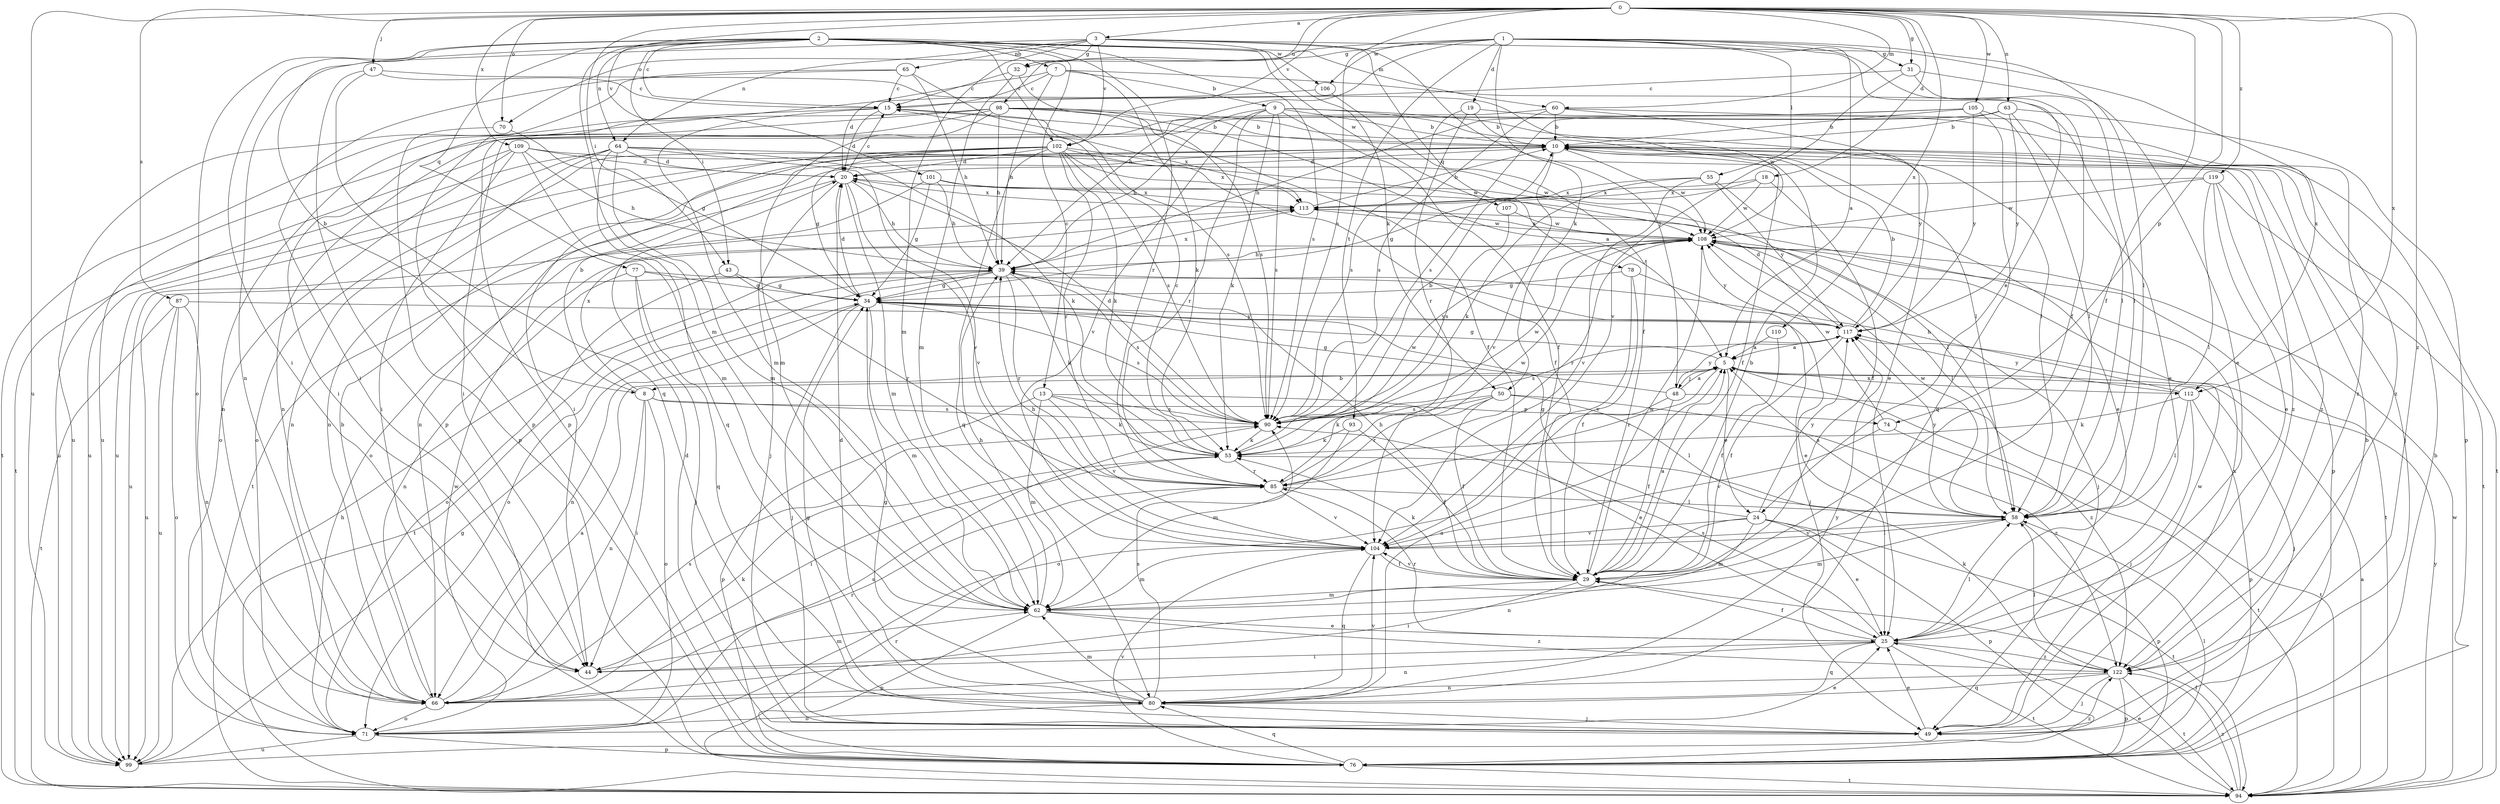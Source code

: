 strict digraph  {
0;
1;
2;
3;
5;
7;
8;
9;
10;
13;
15;
18;
19;
20;
24;
25;
29;
31;
32;
34;
39;
43;
44;
47;
48;
49;
50;
53;
55;
58;
60;
62;
63;
64;
65;
66;
70;
71;
74;
76;
77;
78;
80;
85;
87;
90;
93;
94;
98;
99;
101;
102;
104;
105;
106;
107;
108;
109;
110;
112;
113;
117;
119;
122;
0 -> 3  [label=a];
0 -> 18  [label=d];
0 -> 29  [label=f];
0 -> 31  [label=g];
0 -> 43  [label=i];
0 -> 47  [label=j];
0 -> 60  [label=m];
0 -> 63  [label=n];
0 -> 70  [label=o];
0 -> 74  [label=p];
0 -> 87  [label=s];
0 -> 90  [label=s];
0 -> 98  [label=u];
0 -> 99  [label=u];
0 -> 101  [label=v];
0 -> 102  [label=v];
0 -> 105  [label=w];
0 -> 109  [label=x];
0 -> 110  [label=x];
0 -> 112  [label=x];
0 -> 119  [label=z];
0 -> 122  [label=z];
1 -> 5  [label=a];
1 -> 19  [label=d];
1 -> 24  [label=e];
1 -> 29  [label=f];
1 -> 31  [label=g];
1 -> 32  [label=g];
1 -> 39  [label=h];
1 -> 50  [label=k];
1 -> 55  [label=l];
1 -> 58  [label=l];
1 -> 70  [label=o];
1 -> 93  [label=t];
1 -> 106  [label=w];
2 -> 7  [label=b];
2 -> 8  [label=b];
2 -> 13  [label=c];
2 -> 15  [label=c];
2 -> 43  [label=i];
2 -> 44  [label=i];
2 -> 60  [label=m];
2 -> 62  [label=m];
2 -> 64  [label=n];
2 -> 71  [label=o];
2 -> 77  [label=q];
2 -> 85  [label=r];
2 -> 90  [label=s];
2 -> 102  [label=v];
2 -> 106  [label=w];
2 -> 107  [label=w];
3 -> 32  [label=g];
3 -> 48  [label=j];
3 -> 50  [label=k];
3 -> 62  [label=m];
3 -> 64  [label=n];
3 -> 65  [label=n];
3 -> 66  [label=n];
3 -> 78  [label=q];
3 -> 102  [label=v];
3 -> 112  [label=x];
5 -> 8  [label=b];
5 -> 24  [label=e];
5 -> 34  [label=g];
5 -> 48  [label=j];
5 -> 49  [label=j];
5 -> 85  [label=r];
5 -> 112  [label=x];
5 -> 122  [label=z];
7 -> 9  [label=b];
7 -> 15  [label=c];
7 -> 20  [label=d];
7 -> 39  [label=h];
7 -> 53  [label=k];
7 -> 58  [label=l];
8 -> 10  [label=b];
8 -> 44  [label=i];
8 -> 66  [label=n];
8 -> 71  [label=o];
8 -> 74  [label=p];
8 -> 90  [label=s];
8 -> 113  [label=x];
9 -> 10  [label=b];
9 -> 25  [label=e];
9 -> 29  [label=f];
9 -> 39  [label=h];
9 -> 53  [label=k];
9 -> 58  [label=l];
9 -> 85  [label=r];
9 -> 90  [label=s];
9 -> 104  [label=v];
10 -> 20  [label=d];
10 -> 29  [label=f];
10 -> 49  [label=j];
10 -> 66  [label=n];
10 -> 94  [label=t];
10 -> 99  [label=u];
10 -> 104  [label=v];
10 -> 108  [label=w];
10 -> 122  [label=z];
13 -> 25  [label=e];
13 -> 53  [label=k];
13 -> 62  [label=m];
13 -> 76  [label=p];
13 -> 90  [label=s];
13 -> 104  [label=v];
15 -> 10  [label=b];
15 -> 20  [label=d];
15 -> 62  [label=m];
15 -> 99  [label=u];
15 -> 113  [label=x];
18 -> 29  [label=f];
18 -> 34  [label=g];
18 -> 108  [label=w];
18 -> 113  [label=x];
19 -> 10  [label=b];
19 -> 85  [label=r];
19 -> 90  [label=s];
19 -> 122  [label=z];
20 -> 15  [label=c];
20 -> 39  [label=h];
20 -> 49  [label=j];
20 -> 62  [label=m];
20 -> 94  [label=t];
20 -> 104  [label=v];
20 -> 113  [label=x];
24 -> 25  [label=e];
24 -> 34  [label=g];
24 -> 62  [label=m];
24 -> 66  [label=n];
24 -> 76  [label=p];
24 -> 94  [label=t];
24 -> 104  [label=v];
24 -> 117  [label=y];
25 -> 29  [label=f];
25 -> 44  [label=i];
25 -> 58  [label=l];
25 -> 66  [label=n];
25 -> 80  [label=q];
25 -> 85  [label=r];
25 -> 90  [label=s];
25 -> 94  [label=t];
25 -> 122  [label=z];
29 -> 5  [label=a];
29 -> 10  [label=b];
29 -> 39  [label=h];
29 -> 44  [label=i];
29 -> 53  [label=k];
29 -> 62  [label=m];
29 -> 104  [label=v];
29 -> 108  [label=w];
31 -> 15  [label=c];
31 -> 25  [label=e];
31 -> 58  [label=l];
31 -> 104  [label=v];
32 -> 15  [label=c];
32 -> 62  [label=m];
32 -> 90  [label=s];
34 -> 20  [label=d];
34 -> 49  [label=j];
34 -> 62  [label=m];
34 -> 66  [label=n];
34 -> 90  [label=s];
34 -> 117  [label=y];
39 -> 34  [label=g];
39 -> 53  [label=k];
39 -> 71  [label=o];
39 -> 85  [label=r];
39 -> 90  [label=s];
39 -> 94  [label=t];
39 -> 99  [label=u];
39 -> 113  [label=x];
43 -> 34  [label=g];
43 -> 71  [label=o];
43 -> 85  [label=r];
44 -> 62  [label=m];
47 -> 15  [label=c];
47 -> 76  [label=p];
47 -> 80  [label=q];
47 -> 108  [label=w];
48 -> 5  [label=a];
48 -> 29  [label=f];
48 -> 34  [label=g];
48 -> 71  [label=o];
48 -> 94  [label=t];
48 -> 117  [label=y];
49 -> 10  [label=b];
49 -> 20  [label=d];
49 -> 25  [label=e];
49 -> 34  [label=g];
49 -> 108  [label=w];
49 -> 113  [label=x];
50 -> 29  [label=f];
50 -> 53  [label=k];
50 -> 58  [label=l];
50 -> 85  [label=r];
50 -> 90  [label=s];
50 -> 122  [label=z];
53 -> 15  [label=c];
53 -> 44  [label=i];
53 -> 85  [label=r];
53 -> 108  [label=w];
55 -> 25  [label=e];
55 -> 53  [label=k];
55 -> 104  [label=v];
55 -> 113  [label=x];
55 -> 117  [label=y];
58 -> 5  [label=a];
58 -> 62  [label=m];
58 -> 76  [label=p];
58 -> 104  [label=v];
58 -> 108  [label=w];
58 -> 117  [label=y];
60 -> 10  [label=b];
60 -> 66  [label=n];
60 -> 90  [label=s];
60 -> 117  [label=y];
60 -> 122  [label=z];
62 -> 25  [label=e];
62 -> 39  [label=h];
62 -> 76  [label=p];
62 -> 122  [label=z];
63 -> 10  [label=b];
63 -> 25  [label=e];
63 -> 44  [label=i];
63 -> 76  [label=p];
63 -> 99  [label=u];
63 -> 117  [label=y];
64 -> 20  [label=d];
64 -> 53  [label=k];
64 -> 62  [label=m];
64 -> 66  [label=n];
64 -> 80  [label=q];
64 -> 94  [label=t];
64 -> 99  [label=u];
64 -> 104  [label=v];
64 -> 122  [label=z];
65 -> 15  [label=c];
65 -> 39  [label=h];
65 -> 44  [label=i];
65 -> 76  [label=p];
65 -> 90  [label=s];
66 -> 5  [label=a];
66 -> 10  [label=b];
66 -> 53  [label=k];
66 -> 71  [label=o];
66 -> 85  [label=r];
66 -> 90  [label=s];
70 -> 34  [label=g];
70 -> 76  [label=p];
71 -> 25  [label=e];
71 -> 76  [label=p];
71 -> 90  [label=s];
71 -> 99  [label=u];
71 -> 108  [label=w];
74 -> 94  [label=t];
74 -> 104  [label=v];
74 -> 108  [label=w];
76 -> 10  [label=b];
76 -> 58  [label=l];
76 -> 80  [label=q];
76 -> 94  [label=t];
76 -> 104  [label=v];
77 -> 25  [label=e];
77 -> 34  [label=g];
77 -> 49  [label=j];
77 -> 66  [label=n];
77 -> 80  [label=q];
78 -> 29  [label=f];
78 -> 34  [label=g];
78 -> 49  [label=j];
78 -> 104  [label=v];
80 -> 5  [label=a];
80 -> 20  [label=d];
80 -> 34  [label=g];
80 -> 49  [label=j];
80 -> 62  [label=m];
80 -> 71  [label=o];
80 -> 90  [label=s];
80 -> 104  [label=v];
80 -> 117  [label=y];
85 -> 58  [label=l];
85 -> 104  [label=v];
85 -> 108  [label=w];
87 -> 66  [label=n];
87 -> 71  [label=o];
87 -> 94  [label=t];
87 -> 99  [label=u];
87 -> 117  [label=y];
90 -> 10  [label=b];
90 -> 20  [label=d];
90 -> 53  [label=k];
90 -> 108  [label=w];
93 -> 29  [label=f];
93 -> 53  [label=k];
93 -> 62  [label=m];
94 -> 5  [label=a];
94 -> 25  [label=e];
94 -> 29  [label=f];
94 -> 85  [label=r];
94 -> 108  [label=w];
94 -> 117  [label=y];
94 -> 122  [label=z];
98 -> 5  [label=a];
98 -> 10  [label=b];
98 -> 29  [label=f];
98 -> 39  [label=h];
98 -> 44  [label=i];
98 -> 58  [label=l];
98 -> 62  [label=m];
98 -> 66  [label=n];
98 -> 94  [label=t];
99 -> 34  [label=g];
99 -> 39  [label=h];
99 -> 122  [label=z];
101 -> 34  [label=g];
101 -> 39  [label=h];
101 -> 58  [label=l];
101 -> 71  [label=o];
101 -> 113  [label=x];
102 -> 20  [label=d];
102 -> 29  [label=f];
102 -> 34  [label=g];
102 -> 44  [label=i];
102 -> 53  [label=k];
102 -> 66  [label=n];
102 -> 71  [label=o];
102 -> 80  [label=q];
102 -> 85  [label=r];
102 -> 90  [label=s];
102 -> 108  [label=w];
102 -> 113  [label=x];
104 -> 29  [label=f];
104 -> 39  [label=h];
104 -> 58  [label=l];
104 -> 62  [label=m];
104 -> 80  [label=q];
105 -> 10  [label=b];
105 -> 39  [label=h];
105 -> 58  [label=l];
105 -> 80  [label=q];
105 -> 90  [label=s];
105 -> 117  [label=y];
106 -> 29  [label=f];
106 -> 76  [label=p];
107 -> 90  [label=s];
107 -> 108  [label=w];
108 -> 39  [label=h];
108 -> 49  [label=j];
108 -> 58  [label=l];
108 -> 85  [label=r];
108 -> 94  [label=t];
108 -> 113  [label=x];
108 -> 117  [label=y];
109 -> 20  [label=d];
109 -> 39  [label=h];
109 -> 44  [label=i];
109 -> 62  [label=m];
109 -> 71  [label=o];
109 -> 99  [label=u];
109 -> 108  [label=w];
110 -> 5  [label=a];
110 -> 29  [label=f];
112 -> 39  [label=h];
112 -> 49  [label=j];
112 -> 53  [label=k];
112 -> 58  [label=l];
112 -> 76  [label=p];
112 -> 117  [label=y];
113 -> 10  [label=b];
113 -> 99  [label=u];
113 -> 108  [label=w];
117 -> 5  [label=a];
117 -> 10  [label=b];
117 -> 20  [label=d];
117 -> 29  [label=f];
117 -> 90  [label=s];
119 -> 25  [label=e];
119 -> 58  [label=l];
119 -> 76  [label=p];
119 -> 94  [label=t];
119 -> 108  [label=w];
119 -> 113  [label=x];
122 -> 49  [label=j];
122 -> 53  [label=k];
122 -> 58  [label=l];
122 -> 66  [label=n];
122 -> 76  [label=p];
122 -> 80  [label=q];
122 -> 94  [label=t];
}
